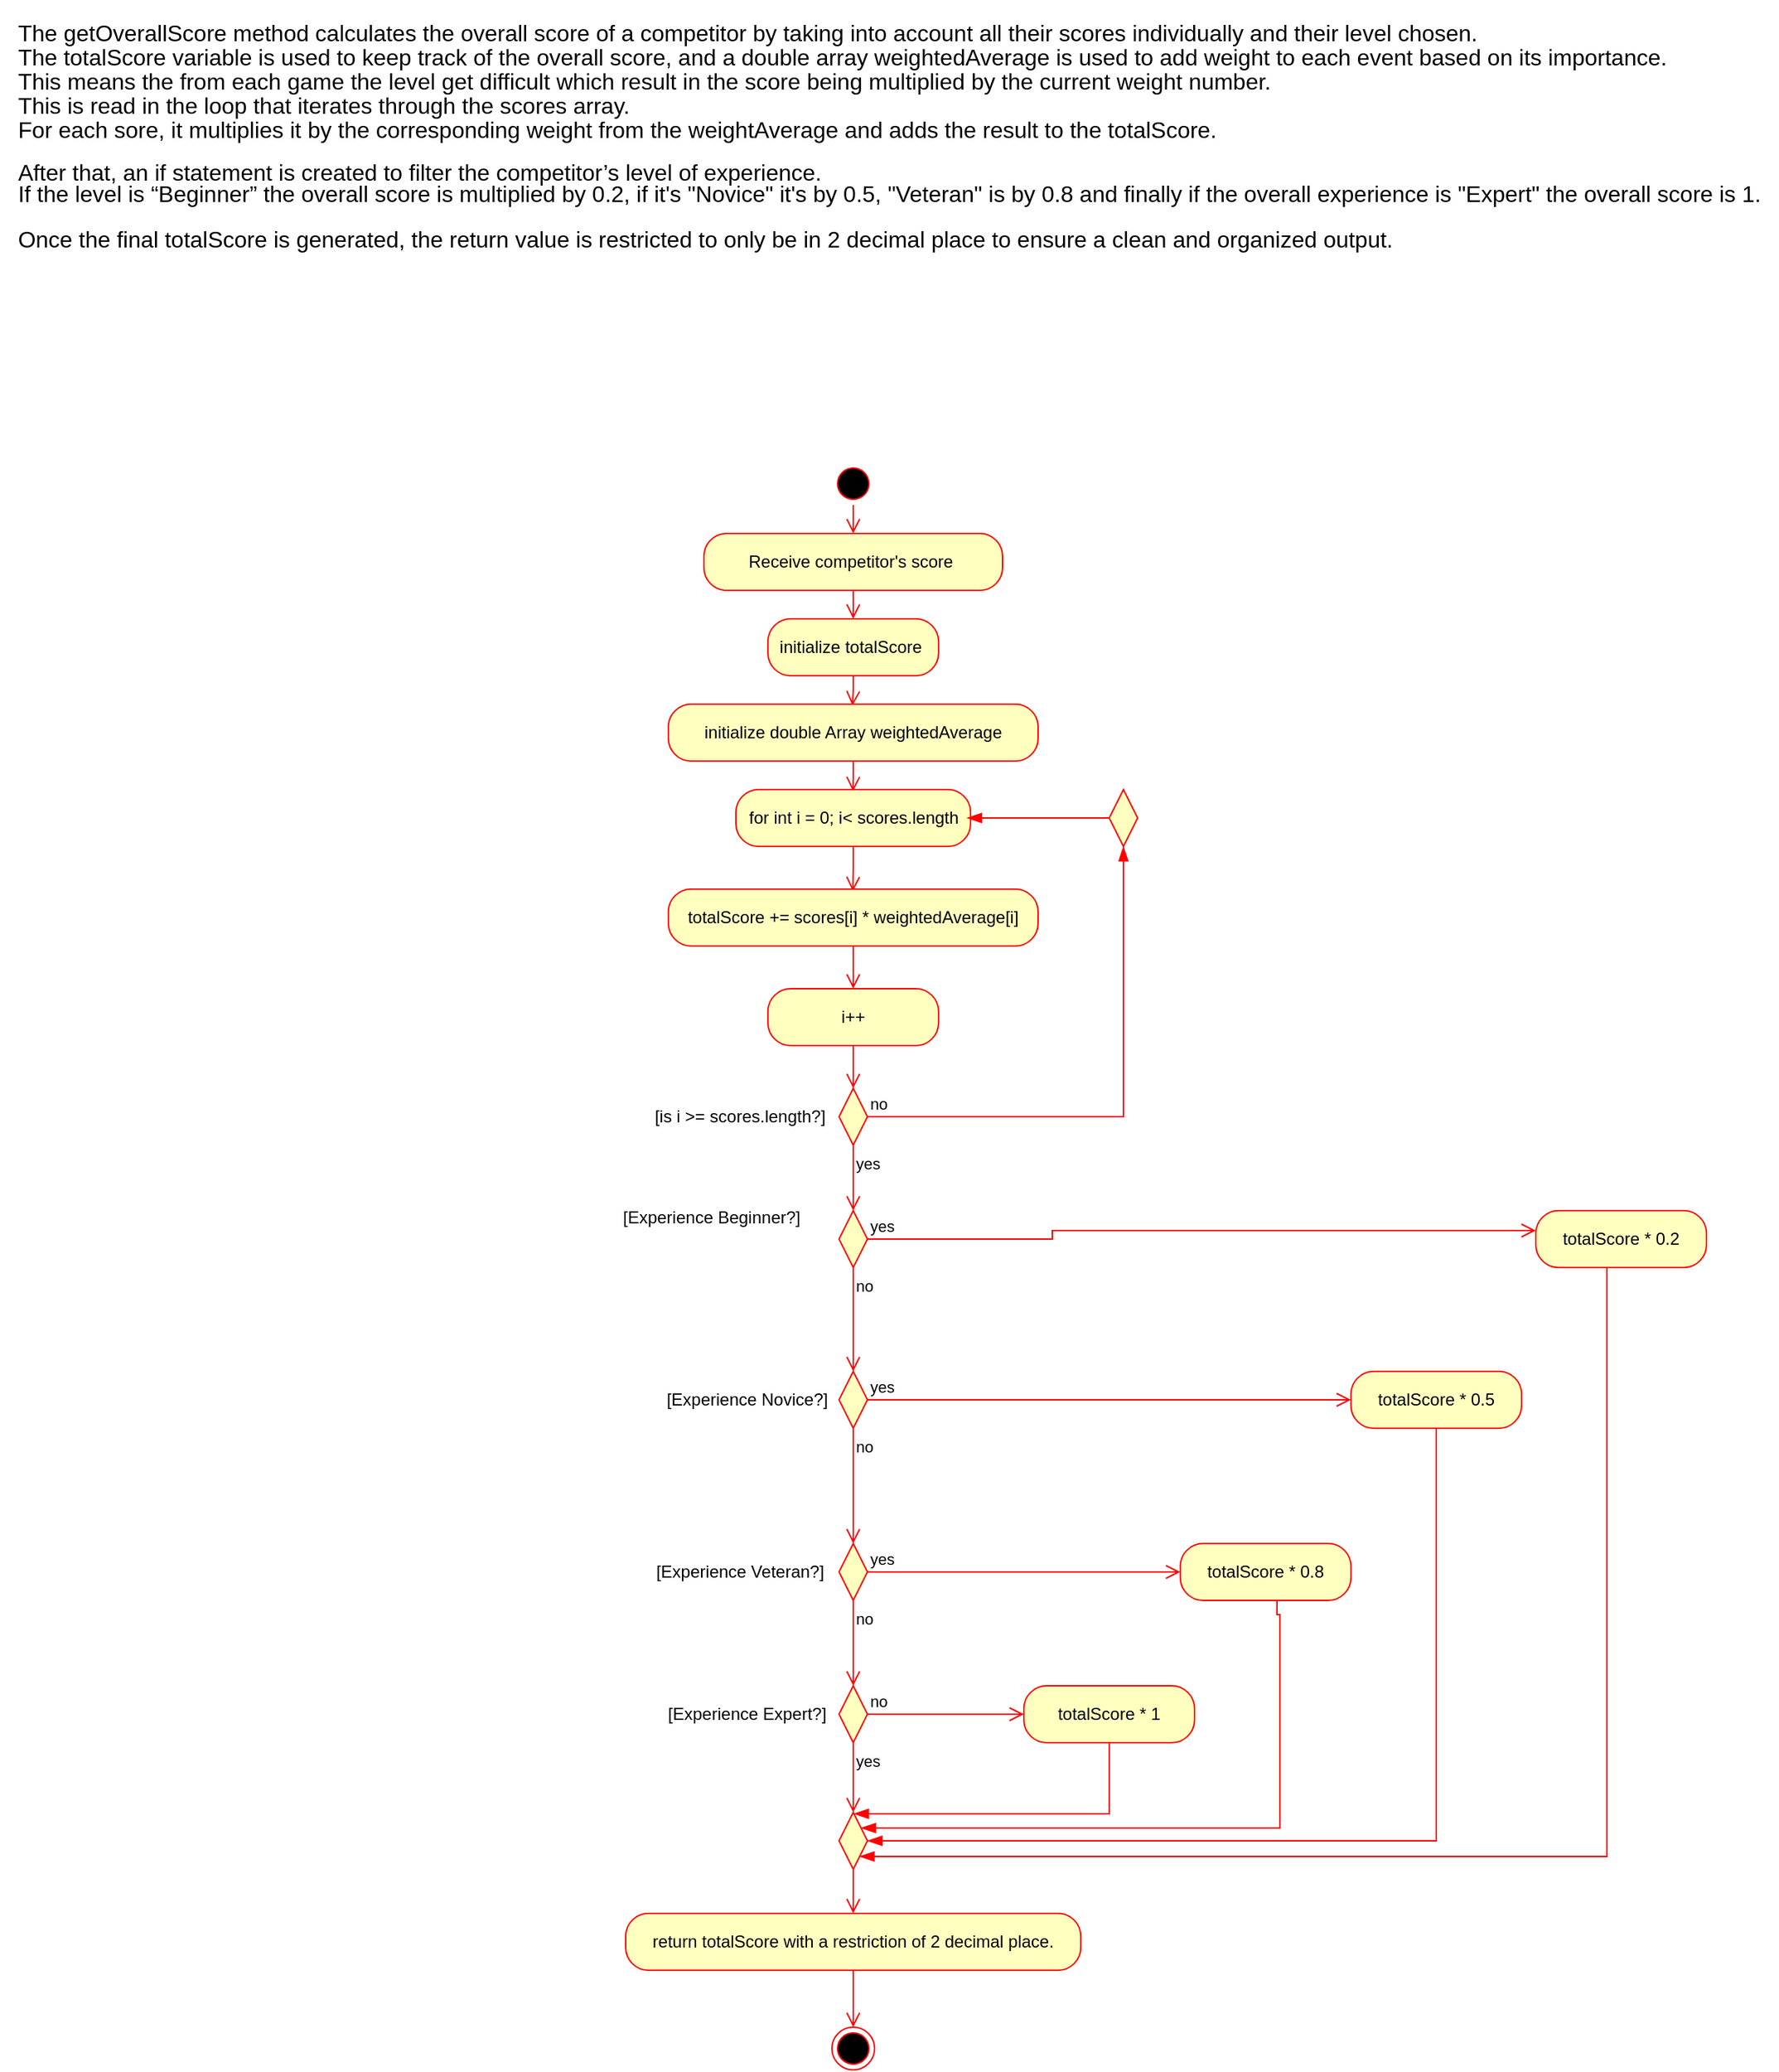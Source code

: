 <mxfile version="20.8.3" type="device"><diagram name="Page-1" id="e7e014a7-5840-1c2e-5031-d8a46d1fe8dd"><mxGraphModel dx="1593" dy="1717" grid="1" gridSize="10" guides="1" tooltips="1" connect="1" arrows="1" fold="1" page="1" pageScale="1" pageWidth="1169" pageHeight="826" background="none" math="0" shadow="0"><root><mxCell id="0"/><mxCell id="1" parent="0"/><mxCell id="INOx_-I-KlYcl8V5FkmZ-41" value="&lt;p style=&quot;line-height: 1px; margin-bottom: 0in; background: transparent; font-size: medium; text-align: start;&quot;&gt;The getOverallScore method calculates the overall score of a competitor by taking into account all their scores individually and their level chosen.&amp;nbsp;&lt;/p&gt;&lt;p style=&quot;line-height: 1px; margin-bottom: 0in; background: transparent; font-size: medium; text-align: start;&quot;&gt;The totalScore variable is used to keep track of the overall score, and a double array weightedAverage is used to add weight to each event based on its importance.&amp;nbsp;&lt;/p&gt;&lt;p style=&quot;line-height: 1px; margin-bottom: 0in; background: transparent; font-size: medium; text-align: start;&quot;&gt;This means the from each game the level get difficult which result in the score being multiplied by the current weight number.&amp;nbsp;&lt;/p&gt;&lt;p style=&quot;line-height: 1px; margin-bottom: 0in; background: transparent; font-size: medium; text-align: start;&quot;&gt;This is read in the loop that iterates through the scores array.&amp;nbsp;&lt;/p&gt;&lt;p style=&quot;line-height: 1px; margin-bottom: 0in; background: transparent; font-size: medium; text-align: start;&quot;&gt;For each sore, it multiplies it by the corresponding weight from the weightAverage and adds the result to the totalScore.&lt;/p&gt;&lt;p style=&quot;line-height: 1px; margin-bottom: 0in; background: transparent; font-size: medium; text-align: start;&quot;&gt;&lt;br&gt;&lt;/p&gt;&lt;p style=&quot;line-height: 1px; margin-bottom: 0in; background: transparent; text-align: start;&quot;&gt;&lt;font size=&quot;3&quot;&gt;After that, an if statement is created to filter the competitor’s level of experience.&amp;nbsp;&lt;/font&gt;&lt;/p&gt;&lt;p style=&quot;line-height: 1px; margin-bottom: 0in; background: transparent; text-align: start;&quot;&gt;&lt;font size=&quot;3&quot;&gt;If the level is “Beginner” the overall score is multiplied by 0.2, if it's &quot;Novice&quot; it's by 0.5, &quot;Veteran&quot; is by 0.8 and finally if the overall experience&amp;nbsp;is &quot;Expert&quot; the overall score is 1.&lt;/font&gt;&lt;/p&gt;&lt;p style=&quot;line-height: 1px; margin-bottom: 0in; background: transparent; text-align: start;&quot;&gt;&lt;br&gt;&lt;/p&gt;&lt;p style=&quot;line-height: 1px; margin-bottom: 0in; background: transparent; font-size: medium; text-align: start;&quot;&gt;Once the final totalScore is generated, the return value is restricted to only be in 2 decimal place to ensure a clean and organized output.&lt;/p&gt;" style="text;html=1;align=center;verticalAlign=middle;resizable=0;points=[];autosize=1;strokeColor=none;fillColor=none;" vertex="1" parent="1"><mxGeometry x="10" y="-75" width="1250" height="180" as="geometry"/></mxCell><mxCell id="5" value="" style="ellipse;shape=startState;fillColor=#000000;strokeColor=#ff0000;" parent="1" vertex="1"><mxGeometry x="595" y="250" width="30" height="30" as="geometry"/></mxCell><mxCell id="6" value="" style="edgeStyle=elbowEdgeStyle;elbow=horizontal;verticalAlign=bottom;endArrow=open;endSize=8;strokeColor=#FF0000;endFill=1;rounded=0" parent="1" source="5" target="INOx_-I-KlYcl8V5FkmZ-43" edge="1"><mxGeometry x="565" y="250" as="geometry"><mxPoint x="610" y="345" as="targetPoint"/></mxGeometry></mxCell><mxCell id="INOx_-I-KlYcl8V5FkmZ-43" value="&lt;span style=&quot;&quot;&gt;Receive competitor's score&amp;nbsp;&lt;/span&gt;" style="rounded=1;whiteSpace=wrap;html=1;arcSize=40;fontColor=#000000;fillColor=#ffffc0;strokeColor=#ff0000;" vertex="1" parent="1"><mxGeometry x="505" y="300" width="210" height="40" as="geometry"/></mxCell><mxCell id="INOx_-I-KlYcl8V5FkmZ-44" value="" style="edgeStyle=orthogonalEdgeStyle;html=1;verticalAlign=bottom;endArrow=open;endSize=8;strokeColor=#ff0000;rounded=0;" edge="1" source="INOx_-I-KlYcl8V5FkmZ-43" parent="1" target="INOx_-I-KlYcl8V5FkmZ-45"><mxGeometry relative="1" as="geometry"><mxPoint x="610" y="450" as="targetPoint"/></mxGeometry></mxCell><mxCell id="INOx_-I-KlYcl8V5FkmZ-45" value="initialize totalScore&amp;nbsp;" style="rounded=1;whiteSpace=wrap;html=1;arcSize=40;fontColor=#000000;fillColor=#ffffc0;strokeColor=#ff0000;" vertex="1" parent="1"><mxGeometry x="550" y="360" width="120" height="40" as="geometry"/></mxCell><mxCell id="INOx_-I-KlYcl8V5FkmZ-46" value="" style="edgeStyle=orthogonalEdgeStyle;html=1;verticalAlign=bottom;endArrow=open;endSize=8;strokeColor=#ff0000;rounded=0;entryX=0.498;entryY=0.024;entryDx=0;entryDy=0;entryPerimeter=0;" edge="1" source="INOx_-I-KlYcl8V5FkmZ-45" parent="1" target="INOx_-I-KlYcl8V5FkmZ-47"><mxGeometry relative="1" as="geometry"><mxPoint x="610" y="560" as="targetPoint"/></mxGeometry></mxCell><mxCell id="INOx_-I-KlYcl8V5FkmZ-47" value="initialize double Array weightedAverage" style="rounded=1;whiteSpace=wrap;html=1;arcSize=40;fontColor=#000000;fillColor=#ffffc0;strokeColor=#ff0000;" vertex="1" parent="1"><mxGeometry x="480" y="420" width="260" height="40" as="geometry"/></mxCell><mxCell id="INOx_-I-KlYcl8V5FkmZ-48" value="" style="edgeStyle=orthogonalEdgeStyle;html=1;verticalAlign=bottom;endArrow=open;endSize=8;strokeColor=#ff0000;rounded=0;entryX=0.499;entryY=0.031;entryDx=0;entryDy=0;entryPerimeter=0;" edge="1" source="INOx_-I-KlYcl8V5FkmZ-47" parent="1" target="INOx_-I-KlYcl8V5FkmZ-49"><mxGeometry relative="1" as="geometry"><mxPoint x="610" y="660" as="targetPoint"/></mxGeometry></mxCell><mxCell id="INOx_-I-KlYcl8V5FkmZ-49" value="for int i = 0; i&amp;lt; scores.length" style="rounded=1;whiteSpace=wrap;html=1;arcSize=40;fontColor=#000000;fillColor=#ffffc0;strokeColor=#ff0000;" vertex="1" parent="1"><mxGeometry x="527.5" y="480" width="165" height="40" as="geometry"/></mxCell><mxCell id="INOx_-I-KlYcl8V5FkmZ-50" value="" style="edgeStyle=orthogonalEdgeStyle;html=1;verticalAlign=bottom;endArrow=open;endSize=8;strokeColor=#ff0000;rounded=0;entryX=0.499;entryY=0.038;entryDx=0;entryDy=0;entryPerimeter=0;" edge="1" source="INOx_-I-KlYcl8V5FkmZ-49" parent="1" target="INOx_-I-KlYcl8V5FkmZ-51"><mxGeometry relative="1" as="geometry"><mxPoint x="610" y="760" as="targetPoint"/></mxGeometry></mxCell><mxCell id="INOx_-I-KlYcl8V5FkmZ-51" value="totalScore += scores[i] * weightedAverage[i]" style="rounded=1;whiteSpace=wrap;html=1;arcSize=40;fontColor=#000000;fillColor=#ffffc0;strokeColor=#ff0000;" vertex="1" parent="1"><mxGeometry x="480" y="550" width="260" height="40" as="geometry"/></mxCell><mxCell id="INOx_-I-KlYcl8V5FkmZ-52" value="" style="edgeStyle=orthogonalEdgeStyle;html=1;verticalAlign=bottom;endArrow=open;endSize=8;strokeColor=#ff0000;rounded=0;" edge="1" source="INOx_-I-KlYcl8V5FkmZ-51" parent="1"><mxGeometry relative="1" as="geometry"><mxPoint x="610" y="620" as="targetPoint"/></mxGeometry></mxCell><mxCell id="INOx_-I-KlYcl8V5FkmZ-53" value="i++" style="rounded=1;whiteSpace=wrap;html=1;arcSize=40;fontColor=#000000;fillColor=#ffffc0;strokeColor=#ff0000;" vertex="1" parent="1"><mxGeometry x="550" y="620" width="120" height="40" as="geometry"/></mxCell><mxCell id="INOx_-I-KlYcl8V5FkmZ-54" value="" style="edgeStyle=orthogonalEdgeStyle;html=1;verticalAlign=bottom;endArrow=open;endSize=8;strokeColor=#ff0000;rounded=0;" edge="1" source="INOx_-I-KlYcl8V5FkmZ-53" parent="1" target="INOx_-I-KlYcl8V5FkmZ-55"><mxGeometry relative="1" as="geometry"><mxPoint x="610" y="1000" as="targetPoint"/><Array as="points"/></mxGeometry></mxCell><mxCell id="INOx_-I-KlYcl8V5FkmZ-55" value="" style="rhombus;whiteSpace=wrap;html=1;fillColor=#ffffc0;strokeColor=#ff0000;" vertex="1" parent="1"><mxGeometry x="600" y="690" width="20" height="40" as="geometry"/></mxCell><mxCell id="INOx_-I-KlYcl8V5FkmZ-56" value="no" style="edgeStyle=orthogonalEdgeStyle;html=1;align=left;verticalAlign=bottom;endArrow=blockThin;endSize=8;strokeColor=#ff0000;rounded=0;endFill=1;" edge="1" source="INOx_-I-KlYcl8V5FkmZ-55" parent="1" target="INOx_-I-KlYcl8V5FkmZ-59"><mxGeometry x="-1" relative="1" as="geometry"><mxPoint x="830" y="720" as="targetPoint"/></mxGeometry></mxCell><mxCell id="INOx_-I-KlYcl8V5FkmZ-57" value="yes" style="edgeStyle=orthogonalEdgeStyle;html=1;align=left;verticalAlign=top;endArrow=open;endSize=8;strokeColor=#ff0000;rounded=0;" edge="1" source="INOx_-I-KlYcl8V5FkmZ-55" parent="1" target="INOx_-I-KlYcl8V5FkmZ-68"><mxGeometry x="-1" relative="1" as="geometry"><mxPoint x="610" y="1090" as="targetPoint"/></mxGeometry></mxCell><mxCell id="INOx_-I-KlYcl8V5FkmZ-58" value="[is i &amp;gt;= scores.length?]" style="text;html=1;align=center;verticalAlign=middle;resizable=0;points=[];autosize=1;strokeColor=none;fillColor=none;" vertex="1" parent="1"><mxGeometry x="460" y="695" width="140" height="30" as="geometry"/></mxCell><mxCell id="INOx_-I-KlYcl8V5FkmZ-59" value="" style="rhombus;whiteSpace=wrap;html=1;fillColor=#ffffc0;strokeColor=#ff0000;" vertex="1" parent="1"><mxGeometry x="790" y="480" width="20" height="40" as="geometry"/></mxCell><mxCell id="INOx_-I-KlYcl8V5FkmZ-61" value="" style="edgeStyle=orthogonalEdgeStyle;html=1;align=left;verticalAlign=top;endArrow=blockThin;endSize=8;strokeColor=#ff0000;rounded=0;endFill=1;" edge="1" source="INOx_-I-KlYcl8V5FkmZ-59" parent="1"><mxGeometry x="-1" relative="1" as="geometry"><mxPoint x="690" y="500" as="targetPoint"/><Array as="points"><mxPoint x="800" y="500"/></Array></mxGeometry></mxCell><mxCell id="INOx_-I-KlYcl8V5FkmZ-68" value="" style="rhombus;whiteSpace=wrap;html=1;fillColor=#ffffc0;strokeColor=#ff0000;" vertex="1" parent="1"><mxGeometry x="600" y="776" width="20" height="40" as="geometry"/></mxCell><mxCell id="INOx_-I-KlYcl8V5FkmZ-69" value="yes" style="edgeStyle=orthogonalEdgeStyle;html=1;align=left;verticalAlign=bottom;endArrow=open;endSize=8;strokeColor=#ff0000;rounded=0;entryX=0;entryY=0.35;entryDx=0;entryDy=0;entryPerimeter=0;" edge="1" source="INOx_-I-KlYcl8V5FkmZ-68" parent="1" target="INOx_-I-KlYcl8V5FkmZ-74"><mxGeometry x="-1" relative="1" as="geometry"><mxPoint x="1010" y="790" as="targetPoint"/><Array as="points"><mxPoint x="750" y="796"/><mxPoint x="750" y="790"/></Array></mxGeometry></mxCell><mxCell id="INOx_-I-KlYcl8V5FkmZ-70" value="no" style="edgeStyle=orthogonalEdgeStyle;html=1;align=left;verticalAlign=top;endArrow=open;endSize=8;strokeColor=#ff0000;rounded=0;" edge="1" source="INOx_-I-KlYcl8V5FkmZ-68" parent="1" target="INOx_-I-KlYcl8V5FkmZ-76"><mxGeometry x="-1" relative="1" as="geometry"><mxPoint x="610" y="1200" as="targetPoint"/><mxPoint as="offset"/></mxGeometry></mxCell><mxCell id="INOx_-I-KlYcl8V5FkmZ-72" value="[Experience Beginner?]" style="text;html=1;align=center;verticalAlign=middle;resizable=0;points=[];autosize=1;strokeColor=none;fillColor=none;" vertex="1" parent="1"><mxGeometry x="435" y="766" width="150" height="30" as="geometry"/></mxCell><mxCell id="INOx_-I-KlYcl8V5FkmZ-74" value="totalScore * 0.2" style="rounded=1;whiteSpace=wrap;html=1;arcSize=40;fontColor=#000000;fillColor=#ffffc0;strokeColor=#ff0000;" vertex="1" parent="1"><mxGeometry x="1090" y="776" width="120" height="40" as="geometry"/></mxCell><mxCell id="INOx_-I-KlYcl8V5FkmZ-75" value="" style="edgeStyle=orthogonalEdgeStyle;html=1;verticalAlign=bottom;endArrow=blockThin;endSize=8;strokeColor=#ff0000;rounded=0;endFill=1;" edge="1" source="INOx_-I-KlYcl8V5FkmZ-74" parent="1" target="INOx_-I-KlYcl8V5FkmZ-96"><mxGeometry relative="1" as="geometry"><mxPoint x="1140" y="1200" as="targetPoint"/><Array as="points"><mxPoint x="1140" y="1230"/></Array></mxGeometry></mxCell><mxCell id="INOx_-I-KlYcl8V5FkmZ-76" value="" style="rhombus;whiteSpace=wrap;html=1;fillColor=#ffffc0;strokeColor=#ff0000;" vertex="1" parent="1"><mxGeometry x="600" y="889" width="20" height="40" as="geometry"/></mxCell><mxCell id="INOx_-I-KlYcl8V5FkmZ-77" value="yes" style="edgeStyle=orthogonalEdgeStyle;html=1;align=left;verticalAlign=bottom;endArrow=open;endSize=8;strokeColor=#ff0000;rounded=0;" edge="1" source="INOx_-I-KlYcl8V5FkmZ-76" parent="1" target="INOx_-I-KlYcl8V5FkmZ-79"><mxGeometry x="-1" relative="1" as="geometry"><mxPoint x="740" y="910" as="targetPoint"/></mxGeometry></mxCell><mxCell id="INOx_-I-KlYcl8V5FkmZ-78" value="no" style="edgeStyle=orthogonalEdgeStyle;html=1;align=left;verticalAlign=top;endArrow=open;endSize=8;strokeColor=#ff0000;rounded=0;" edge="1" source="INOx_-I-KlYcl8V5FkmZ-76" parent="1"><mxGeometry x="-1" relative="1" as="geometry"><mxPoint x="610" y="1010" as="targetPoint"/><Array as="points"><mxPoint x="610" y="1000"/></Array></mxGeometry></mxCell><mxCell id="INOx_-I-KlYcl8V5FkmZ-79" value="totalScore * 0.5" style="rounded=1;whiteSpace=wrap;html=1;arcSize=40;fontColor=#000000;fillColor=#ffffc0;strokeColor=#ff0000;" vertex="1" parent="1"><mxGeometry x="960" y="889" width="120" height="40" as="geometry"/></mxCell><mxCell id="INOx_-I-KlYcl8V5FkmZ-80" value="" style="edgeStyle=orthogonalEdgeStyle;html=1;verticalAlign=bottom;endArrow=blockThin;endSize=8;strokeColor=#ff0000;rounded=0;endFill=1;" edge="1" source="INOx_-I-KlYcl8V5FkmZ-79" parent="1" target="INOx_-I-KlYcl8V5FkmZ-96"><mxGeometry relative="1" as="geometry"><mxPoint x="1020" y="1299" as="targetPoint"/><Array as="points"><mxPoint x="1020" y="1219"/></Array></mxGeometry></mxCell><mxCell id="INOx_-I-KlYcl8V5FkmZ-81" value="" style="rhombus;whiteSpace=wrap;html=1;fillColor=#ffffc0;strokeColor=#ff0000;" vertex="1" parent="1"><mxGeometry x="600" y="1010" width="20" height="40" as="geometry"/></mxCell><mxCell id="INOx_-I-KlYcl8V5FkmZ-82" value="yes" style="edgeStyle=orthogonalEdgeStyle;html=1;align=left;verticalAlign=bottom;endArrow=open;endSize=8;strokeColor=#ff0000;rounded=0;entryX=0;entryY=0.5;entryDx=0;entryDy=0;entryPerimeter=0;" edge="1" source="INOx_-I-KlYcl8V5FkmZ-81" parent="1" target="INOx_-I-KlYcl8V5FkmZ-85"><mxGeometry x="-1" relative="1" as="geometry"><mxPoint x="780" y="1030" as="targetPoint"/><Array as="points"/></mxGeometry></mxCell><mxCell id="INOx_-I-KlYcl8V5FkmZ-83" value="no" style="edgeStyle=orthogonalEdgeStyle;html=1;align=left;verticalAlign=top;endArrow=open;endSize=8;strokeColor=#ff0000;rounded=0;" edge="1" source="INOx_-I-KlYcl8V5FkmZ-81" parent="1" target="INOx_-I-KlYcl8V5FkmZ-89"><mxGeometry x="-1" relative="1" as="geometry"><mxPoint x="610" y="1430" as="targetPoint"/><Array as="points"/></mxGeometry></mxCell><mxCell id="INOx_-I-KlYcl8V5FkmZ-84" value="[Experience Novice?]" style="text;html=1;align=center;verticalAlign=middle;resizable=0;points=[];autosize=1;strokeColor=none;fillColor=none;" vertex="1" parent="1"><mxGeometry x="465" y="894" width="140" height="30" as="geometry"/></mxCell><mxCell id="INOx_-I-KlYcl8V5FkmZ-85" value="totalScore * 0.8" style="rounded=1;whiteSpace=wrap;html=1;arcSize=40;fontColor=#000000;fillColor=#ffffc0;strokeColor=#ff0000;" vertex="1" parent="1"><mxGeometry x="840" y="1010" width="120" height="40" as="geometry"/></mxCell><mxCell id="INOx_-I-KlYcl8V5FkmZ-86" value="" style="edgeStyle=orthogonalEdgeStyle;html=1;verticalAlign=bottom;endArrow=blockThin;endSize=8;strokeColor=#ff0000;rounded=0;endFill=1;" edge="1" source="INOx_-I-KlYcl8V5FkmZ-85" parent="1" target="INOx_-I-KlYcl8V5FkmZ-96"><mxGeometry relative="1" as="geometry"><mxPoint x="910" y="1560" as="targetPoint"/><mxPoint x="940" y="1070" as="sourcePoint"/><Array as="points"><mxPoint x="908" y="1060"/><mxPoint x="910" y="1060"/><mxPoint x="910" y="1210"/></Array></mxGeometry></mxCell><mxCell id="INOx_-I-KlYcl8V5FkmZ-87" value="[Experience Veteran?]" style="text;html=1;align=center;verticalAlign=middle;resizable=0;points=[];autosize=1;strokeColor=none;fillColor=none;" vertex="1" parent="1"><mxGeometry x="460" y="1015" width="140" height="30" as="geometry"/></mxCell><mxCell id="INOx_-I-KlYcl8V5FkmZ-89" value="" style="rhombus;whiteSpace=wrap;html=1;fillColor=#ffffc0;strokeColor=#ff0000;" vertex="1" parent="1"><mxGeometry x="600" y="1110" width="20" height="40" as="geometry"/></mxCell><mxCell id="INOx_-I-KlYcl8V5FkmZ-90" value="no" style="edgeStyle=orthogonalEdgeStyle;html=1;align=left;verticalAlign=bottom;endArrow=open;endSize=8;strokeColor=#ff0000;rounded=0;" edge="1" source="INOx_-I-KlYcl8V5FkmZ-89" parent="1" target="INOx_-I-KlYcl8V5FkmZ-92"><mxGeometry x="-1" relative="1" as="geometry"><mxPoint x="750" y="1130" as="targetPoint"/></mxGeometry></mxCell><mxCell id="INOx_-I-KlYcl8V5FkmZ-91" value="yes" style="edgeStyle=orthogonalEdgeStyle;html=1;align=left;verticalAlign=top;endArrow=open;endSize=8;strokeColor=#ff0000;rounded=0;" edge="1" source="INOx_-I-KlYcl8V5FkmZ-89" parent="1" target="INOx_-I-KlYcl8V5FkmZ-96"><mxGeometry x="-1" relative="1" as="geometry"><mxPoint x="610" y="1540" as="targetPoint"/></mxGeometry></mxCell><mxCell id="INOx_-I-KlYcl8V5FkmZ-92" value="totalScore * 1" style="rounded=1;whiteSpace=wrap;html=1;arcSize=40;fontColor=#000000;fillColor=#ffffc0;strokeColor=#ff0000;" vertex="1" parent="1"><mxGeometry x="730" y="1110" width="120" height="40" as="geometry"/></mxCell><mxCell id="INOx_-I-KlYcl8V5FkmZ-93" value="" style="edgeStyle=orthogonalEdgeStyle;html=1;verticalAlign=bottom;endArrow=blockThin;endSize=8;strokeColor=#ff0000;rounded=0;endFill=1;" edge="1" source="INOx_-I-KlYcl8V5FkmZ-92" parent="1" target="INOx_-I-KlYcl8V5FkmZ-96"><mxGeometry relative="1" as="geometry"><mxPoint x="790" y="1570" as="targetPoint"/><Array as="points"><mxPoint x="790" y="1200"/></Array></mxGeometry></mxCell><mxCell id="INOx_-I-KlYcl8V5FkmZ-94" value="return totalScore with a restriction of 2 decimal place." style="rounded=1;whiteSpace=wrap;html=1;arcSize=40;fontColor=#000000;fillColor=#ffffc0;strokeColor=#ff0000;" vertex="1" parent="1"><mxGeometry x="450" y="1270" width="320" height="40" as="geometry"/></mxCell><mxCell id="INOx_-I-KlYcl8V5FkmZ-95" value="" style="edgeStyle=orthogonalEdgeStyle;html=1;verticalAlign=bottom;endArrow=open;endSize=8;strokeColor=#ff0000;rounded=0;" edge="1" source="INOx_-I-KlYcl8V5FkmZ-94" parent="1" target="INOx_-I-KlYcl8V5FkmZ-105"><mxGeometry relative="1" as="geometry"><mxPoint x="610" y="1720" as="targetPoint"/><Array as="points"/></mxGeometry></mxCell><mxCell id="INOx_-I-KlYcl8V5FkmZ-96" value="" style="rhombus;whiteSpace=wrap;html=1;fillColor=#ffffc0;strokeColor=#ff0000;" vertex="1" parent="1"><mxGeometry x="600" y="1199" width="20" height="40" as="geometry"/></mxCell><mxCell id="INOx_-I-KlYcl8V5FkmZ-100" value="[Experience Expert?]" style="text;html=1;align=center;verticalAlign=middle;resizable=0;points=[];autosize=1;strokeColor=none;fillColor=none;" vertex="1" parent="1"><mxGeometry x="470" y="1115" width="130" height="30" as="geometry"/></mxCell><mxCell id="INOx_-I-KlYcl8V5FkmZ-104" value="" style="edgeStyle=orthogonalEdgeStyle;html=1;align=left;verticalAlign=top;endArrow=open;endSize=8;strokeColor=#ff0000;rounded=0;" edge="1" parent="1" source="INOx_-I-KlYcl8V5FkmZ-96"><mxGeometry x="-1" relative="1" as="geometry"><mxPoint x="610" y="1270" as="targetPoint"/><mxPoint x="780" y="1620" as="sourcePoint"/></mxGeometry></mxCell><mxCell id="INOx_-I-KlYcl8V5FkmZ-105" value="" style="ellipse;html=1;shape=endState;fillColor=#000000;strokeColor=#ff0000;" vertex="1" parent="1"><mxGeometry x="595" y="1350" width="30" height="30" as="geometry"/></mxCell></root></mxGraphModel></diagram></mxfile>